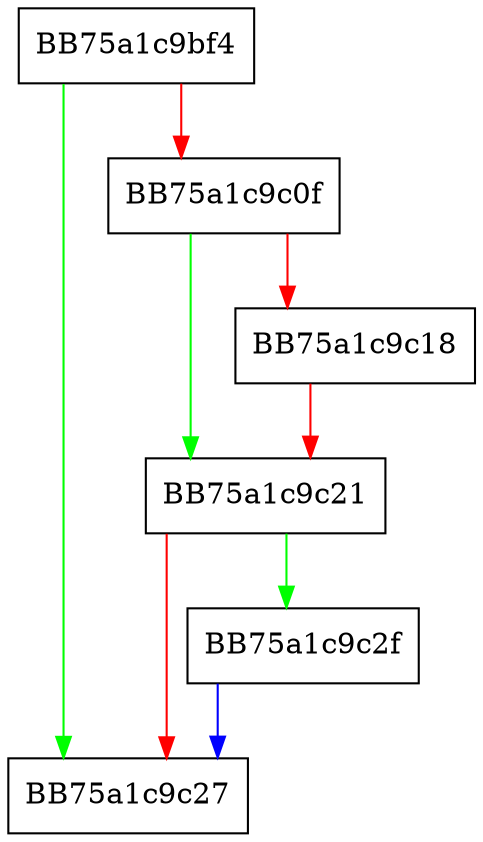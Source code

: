 digraph isValidIdx {
  node [shape="box"];
  graph [splines=ortho];
  BB75a1c9bf4 -> BB75a1c9c27 [color="green"];
  BB75a1c9bf4 -> BB75a1c9c0f [color="red"];
  BB75a1c9c0f -> BB75a1c9c21 [color="green"];
  BB75a1c9c0f -> BB75a1c9c18 [color="red"];
  BB75a1c9c18 -> BB75a1c9c21 [color="red"];
  BB75a1c9c21 -> BB75a1c9c2f [color="green"];
  BB75a1c9c21 -> BB75a1c9c27 [color="red"];
  BB75a1c9c2f -> BB75a1c9c27 [color="blue"];
}